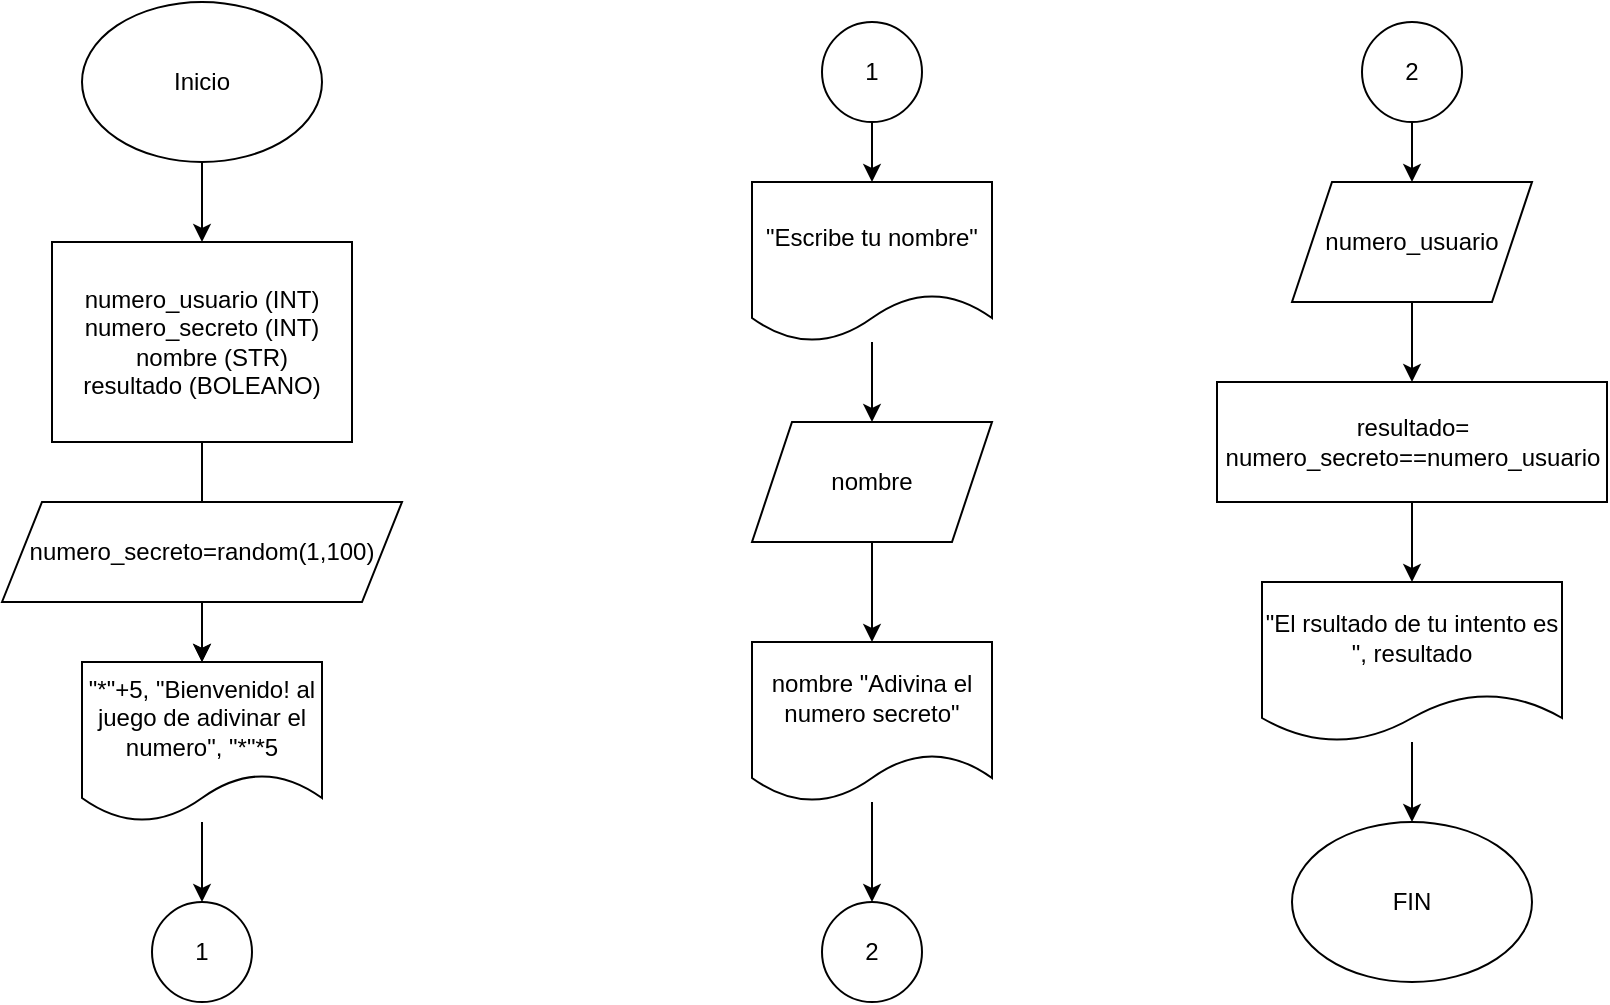 <mxfile version="21.3.3" type="device">
  <diagram name="Página-1" id="jmnFtI4BjJ9ZTwQIl8no">
    <mxGraphModel dx="1154" dy="699" grid="1" gridSize="10" guides="1" tooltips="1" connect="1" arrows="1" fold="1" page="1" pageScale="1" pageWidth="827" pageHeight="1169" math="0" shadow="0">
      <root>
        <mxCell id="0" />
        <mxCell id="1" parent="0" />
        <mxCell id="253YRxsL79XUXvwnpkQU-4" value="" style="edgeStyle=orthogonalEdgeStyle;rounded=0;orthogonalLoop=1;jettySize=auto;html=1;" edge="1" parent="1" source="253YRxsL79XUXvwnpkQU-2" target="253YRxsL79XUXvwnpkQU-3">
          <mxGeometry relative="1" as="geometry" />
        </mxCell>
        <mxCell id="253YRxsL79XUXvwnpkQU-2" value="Inicio" style="ellipse;whiteSpace=wrap;html=1;" vertex="1" parent="1">
          <mxGeometry x="340" y="30" width="120" height="80" as="geometry" />
        </mxCell>
        <mxCell id="253YRxsL79XUXvwnpkQU-8" value="" style="edgeStyle=orthogonalEdgeStyle;rounded=0;orthogonalLoop=1;jettySize=auto;html=1;" edge="1" parent="1" source="253YRxsL79XUXvwnpkQU-3" target="253YRxsL79XUXvwnpkQU-7">
          <mxGeometry relative="1" as="geometry" />
        </mxCell>
        <mxCell id="253YRxsL79XUXvwnpkQU-3" value="&lt;div&gt;numero_usuario (INT)&lt;/div&gt;&lt;div&gt;&lt;span style=&quot;background-color: initial;&quot;&gt;numero_secreto (INT)&lt;/span&gt;&lt;/div&gt;&lt;div&gt;&amp;nbsp; &amp;nbsp;nombre (STR)&lt;/div&gt;&lt;div&gt;&lt;span style=&quot;background-color: initial;&quot;&gt;resultado (BOLEANO)&lt;/span&gt;&lt;/div&gt;" style="rounded=0;whiteSpace=wrap;html=1;" vertex="1" parent="1">
          <mxGeometry x="325" y="150" width="150" height="100" as="geometry" />
        </mxCell>
        <mxCell id="253YRxsL79XUXvwnpkQU-9" value="" style="edgeStyle=orthogonalEdgeStyle;rounded=0;orthogonalLoop=1;jettySize=auto;html=1;" edge="1" parent="1" source="253YRxsL79XUXvwnpkQU-5" target="253YRxsL79XUXvwnpkQU-7">
          <mxGeometry relative="1" as="geometry" />
        </mxCell>
        <mxCell id="253YRxsL79XUXvwnpkQU-5" value="numero_secreto=random(1,100)" style="shape=parallelogram;perimeter=parallelogramPerimeter;whiteSpace=wrap;html=1;fixedSize=1;" vertex="1" parent="1">
          <mxGeometry x="300" y="280" width="200" height="50" as="geometry" />
        </mxCell>
        <mxCell id="253YRxsL79XUXvwnpkQU-12" value="" style="edgeStyle=orthogonalEdgeStyle;rounded=0;orthogonalLoop=1;jettySize=auto;html=1;" edge="1" parent="1" source="253YRxsL79XUXvwnpkQU-7" target="253YRxsL79XUXvwnpkQU-11">
          <mxGeometry relative="1" as="geometry" />
        </mxCell>
        <mxCell id="253YRxsL79XUXvwnpkQU-7" value="&quot;*&quot;+5, &quot;Bienvenido! al juego de adivinar el numero&quot;, &quot;*&quot;*5" style="shape=document;whiteSpace=wrap;html=1;boundedLbl=1;" vertex="1" parent="1">
          <mxGeometry x="340" y="360" width="120" height="80" as="geometry" />
        </mxCell>
        <mxCell id="253YRxsL79XUXvwnpkQU-11" value="1" style="ellipse;whiteSpace=wrap;html=1;aspect=fixed;" vertex="1" parent="1">
          <mxGeometry x="375" y="480" width="50" height="50" as="geometry" />
        </mxCell>
        <mxCell id="253YRxsL79XUXvwnpkQU-17" value="" style="edgeStyle=orthogonalEdgeStyle;rounded=0;orthogonalLoop=1;jettySize=auto;html=1;" edge="1" parent="1" source="253YRxsL79XUXvwnpkQU-13" target="253YRxsL79XUXvwnpkQU-15">
          <mxGeometry relative="1" as="geometry" />
        </mxCell>
        <mxCell id="253YRxsL79XUXvwnpkQU-13" value="1" style="ellipse;whiteSpace=wrap;html=1;aspect=fixed;" vertex="1" parent="1">
          <mxGeometry x="710" y="40" width="50" height="50" as="geometry" />
        </mxCell>
        <mxCell id="253YRxsL79XUXvwnpkQU-18" value="" style="edgeStyle=orthogonalEdgeStyle;rounded=0;orthogonalLoop=1;jettySize=auto;html=1;" edge="1" parent="1" source="253YRxsL79XUXvwnpkQU-15" target="253YRxsL79XUXvwnpkQU-16">
          <mxGeometry relative="1" as="geometry" />
        </mxCell>
        <mxCell id="253YRxsL79XUXvwnpkQU-15" value="&quot;Escribe tu nombre&quot;" style="shape=document;whiteSpace=wrap;html=1;boundedLbl=1;" vertex="1" parent="1">
          <mxGeometry x="675" y="120" width="120" height="80" as="geometry" />
        </mxCell>
        <mxCell id="253YRxsL79XUXvwnpkQU-20" value="" style="edgeStyle=orthogonalEdgeStyle;rounded=0;orthogonalLoop=1;jettySize=auto;html=1;" edge="1" parent="1" source="253YRxsL79XUXvwnpkQU-16" target="253YRxsL79XUXvwnpkQU-19">
          <mxGeometry relative="1" as="geometry" />
        </mxCell>
        <mxCell id="253YRxsL79XUXvwnpkQU-16" value="nombre" style="shape=parallelogram;perimeter=parallelogramPerimeter;whiteSpace=wrap;html=1;fixedSize=1;" vertex="1" parent="1">
          <mxGeometry x="675" y="240" width="120" height="60" as="geometry" />
        </mxCell>
        <mxCell id="253YRxsL79XUXvwnpkQU-22" value="" style="edgeStyle=orthogonalEdgeStyle;rounded=0;orthogonalLoop=1;jettySize=auto;html=1;" edge="1" parent="1" source="253YRxsL79XUXvwnpkQU-19" target="253YRxsL79XUXvwnpkQU-21">
          <mxGeometry relative="1" as="geometry" />
        </mxCell>
        <mxCell id="253YRxsL79XUXvwnpkQU-19" value="nombre &quot;Adivina el numero secreto&quot;" style="shape=document;whiteSpace=wrap;html=1;boundedLbl=1;" vertex="1" parent="1">
          <mxGeometry x="675" y="350" width="120" height="80" as="geometry" />
        </mxCell>
        <mxCell id="253YRxsL79XUXvwnpkQU-21" value="2" style="ellipse;whiteSpace=wrap;html=1;aspect=fixed;" vertex="1" parent="1">
          <mxGeometry x="710" y="480" width="50" height="50" as="geometry" />
        </mxCell>
        <mxCell id="253YRxsL79XUXvwnpkQU-28" value="" style="edgeStyle=orthogonalEdgeStyle;rounded=0;orthogonalLoop=1;jettySize=auto;html=1;" edge="1" parent="1" source="253YRxsL79XUXvwnpkQU-23" target="253YRxsL79XUXvwnpkQU-24">
          <mxGeometry relative="1" as="geometry" />
        </mxCell>
        <mxCell id="253YRxsL79XUXvwnpkQU-23" value="2" style="ellipse;whiteSpace=wrap;html=1;aspect=fixed;" vertex="1" parent="1">
          <mxGeometry x="980" y="40" width="50" height="50" as="geometry" />
        </mxCell>
        <mxCell id="253YRxsL79XUXvwnpkQU-29" value="" style="edgeStyle=orthogonalEdgeStyle;rounded=0;orthogonalLoop=1;jettySize=auto;html=1;" edge="1" parent="1" source="253YRxsL79XUXvwnpkQU-24" target="253YRxsL79XUXvwnpkQU-25">
          <mxGeometry relative="1" as="geometry" />
        </mxCell>
        <mxCell id="253YRxsL79XUXvwnpkQU-24" value="numero_usuario" style="shape=parallelogram;perimeter=parallelogramPerimeter;whiteSpace=wrap;html=1;fixedSize=1;" vertex="1" parent="1">
          <mxGeometry x="945" y="120" width="120" height="60" as="geometry" />
        </mxCell>
        <mxCell id="253YRxsL79XUXvwnpkQU-30" value="" style="edgeStyle=orthogonalEdgeStyle;rounded=0;orthogonalLoop=1;jettySize=auto;html=1;" edge="1" parent="1" source="253YRxsL79XUXvwnpkQU-25" target="253YRxsL79XUXvwnpkQU-26">
          <mxGeometry relative="1" as="geometry" />
        </mxCell>
        <mxCell id="253YRxsL79XUXvwnpkQU-25" value="resultado= numero_secreto==numero_usuario" style="rounded=0;whiteSpace=wrap;html=1;" vertex="1" parent="1">
          <mxGeometry x="907.5" y="220" width="195" height="60" as="geometry" />
        </mxCell>
        <mxCell id="253YRxsL79XUXvwnpkQU-31" value="" style="edgeStyle=orthogonalEdgeStyle;rounded=0;orthogonalLoop=1;jettySize=auto;html=1;" edge="1" parent="1" source="253YRxsL79XUXvwnpkQU-26" target="253YRxsL79XUXvwnpkQU-27">
          <mxGeometry relative="1" as="geometry" />
        </mxCell>
        <mxCell id="253YRxsL79XUXvwnpkQU-26" value="&quot;El rsultado de tu intento es &quot;, resultado" style="shape=document;whiteSpace=wrap;html=1;boundedLbl=1;" vertex="1" parent="1">
          <mxGeometry x="930" y="320" width="150" height="80" as="geometry" />
        </mxCell>
        <mxCell id="253YRxsL79XUXvwnpkQU-27" value="FIN" style="ellipse;whiteSpace=wrap;html=1;" vertex="1" parent="1">
          <mxGeometry x="945" y="440" width="120" height="80" as="geometry" />
        </mxCell>
      </root>
    </mxGraphModel>
  </diagram>
</mxfile>
